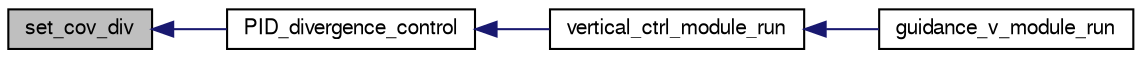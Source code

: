 digraph "set_cov_div"
{
  edge [fontname="FreeSans",fontsize="10",labelfontname="FreeSans",labelfontsize="10"];
  node [fontname="FreeSans",fontsize="10",shape=record];
  rankdir="LR";
  Node1 [label="set_cov_div",height=0.2,width=0.4,color="black", fillcolor="grey75", style="filled", fontcolor="black"];
  Node1 -> Node2 [dir="back",color="midnightblue",fontsize="10",style="solid",fontname="FreeSans"];
  Node2 [label="PID_divergence_control",height=0.2,width=0.4,color="black", fillcolor="white", style="filled",URL="$optical__flow__landing_8c.html#a3a43c6fe7380d2c3fcadc9dfa82faa2b",tooltip="Determine and set the thrust for constant divergence control. "];
  Node2 -> Node3 [dir="back",color="midnightblue",fontsize="10",style="solid",fontname="FreeSans"];
  Node3 [label="vertical_ctrl_module_run",height=0.2,width=0.4,color="black", fillcolor="white", style="filled",URL="$optical__flow__landing_8c.html#a9628e4f2b9a046bb7ff80c208ab85daa",tooltip="Run the optical flow landing module. "];
  Node3 -> Node4 [dir="back",color="midnightblue",fontsize="10",style="solid",fontname="FreeSans"];
  Node4 [label="guidance_v_module_run",height=0.2,width=0.4,color="black", fillcolor="white", style="filled",URL="$optical__flow__landing_8c.html#a24ef9289dfa15084a7457a97ad7632c8"];
}
